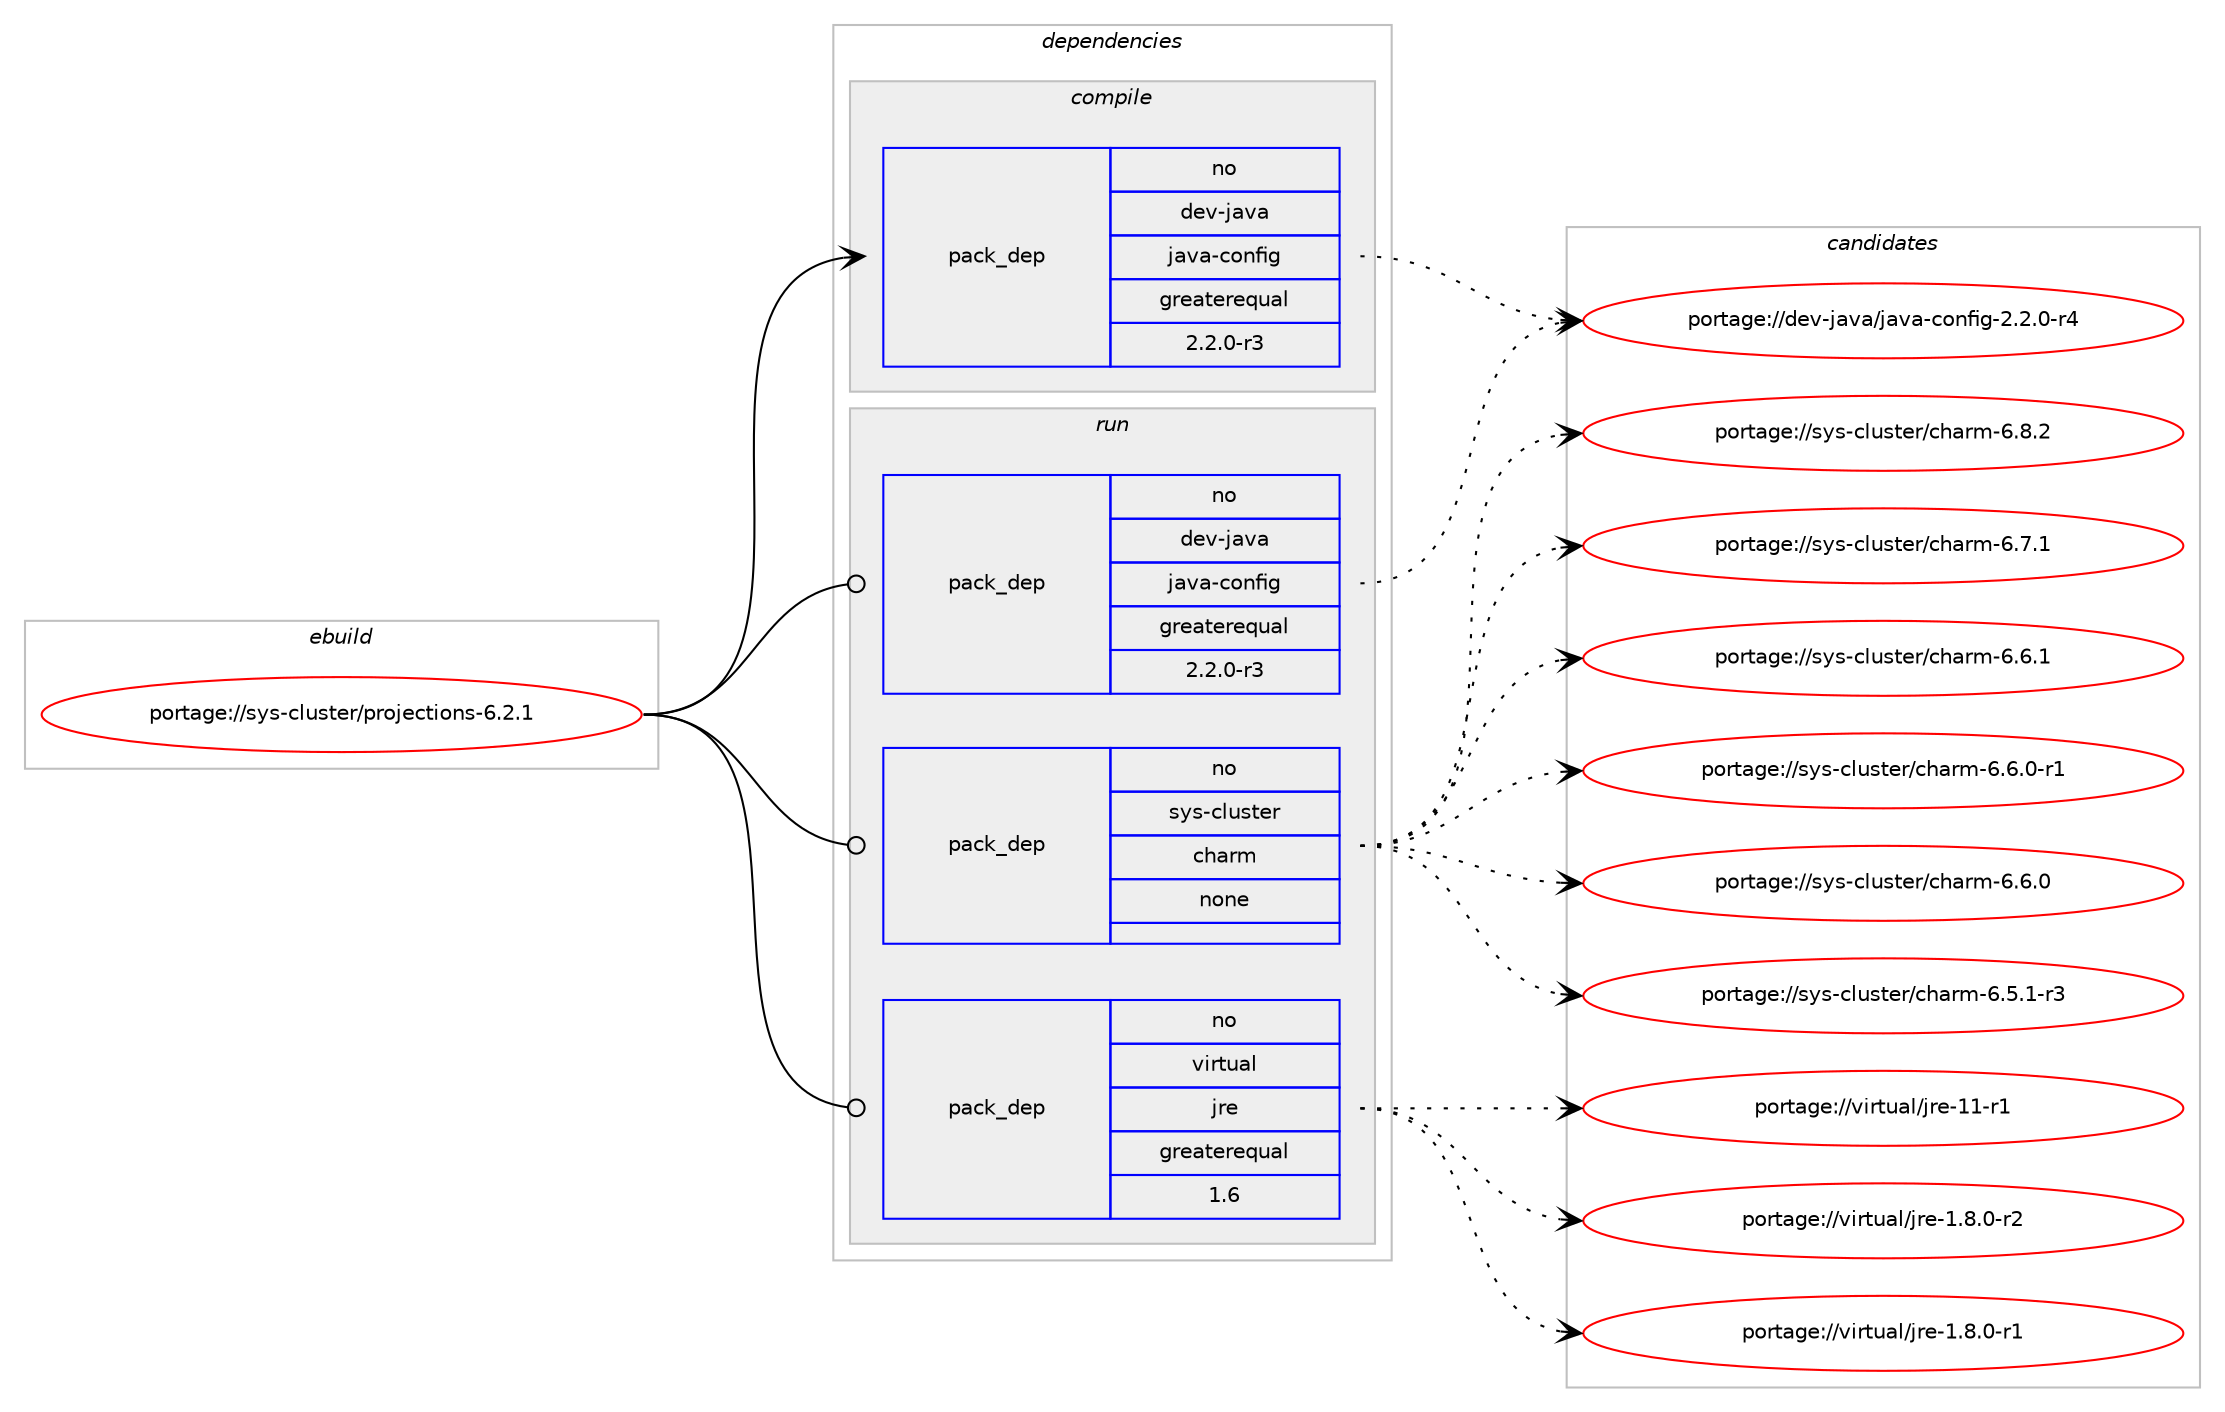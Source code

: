 digraph prolog {

# *************
# Graph options
# *************

newrank=true;
concentrate=true;
compound=true;
graph [rankdir=LR,fontname=Helvetica,fontsize=10,ranksep=1.5];#, ranksep=2.5, nodesep=0.2];
edge  [arrowhead=vee];
node  [fontname=Helvetica,fontsize=10];

# **********
# The ebuild
# **********

subgraph cluster_leftcol {
color=gray;
rank=same;
label=<<i>ebuild</i>>;
id [label="portage://sys-cluster/projections-6.2.1", color=red, width=4, href="../sys-cluster/projections-6.2.1.svg"];
}

# ****************
# The dependencies
# ****************

subgraph cluster_midcol {
color=gray;
label=<<i>dependencies</i>>;
subgraph cluster_compile {
fillcolor="#eeeeee";
style=filled;
label=<<i>compile</i>>;
subgraph pack41278 {
dependency53192 [label=<<TABLE BORDER="0" CELLBORDER="1" CELLSPACING="0" CELLPADDING="4" WIDTH="220"><TR><TD ROWSPAN="6" CELLPADDING="30">pack_dep</TD></TR><TR><TD WIDTH="110">no</TD></TR><TR><TD>dev-java</TD></TR><TR><TD>java-config</TD></TR><TR><TD>greaterequal</TD></TR><TR><TD>2.2.0-r3</TD></TR></TABLE>>, shape=none, color=blue];
}
id:e -> dependency53192:w [weight=20,style="solid",arrowhead="vee"];
}
subgraph cluster_compileandrun {
fillcolor="#eeeeee";
style=filled;
label=<<i>compile and run</i>>;
}
subgraph cluster_run {
fillcolor="#eeeeee";
style=filled;
label=<<i>run</i>>;
subgraph pack41279 {
dependency53193 [label=<<TABLE BORDER="0" CELLBORDER="1" CELLSPACING="0" CELLPADDING="4" WIDTH="220"><TR><TD ROWSPAN="6" CELLPADDING="30">pack_dep</TD></TR><TR><TD WIDTH="110">no</TD></TR><TR><TD>dev-java</TD></TR><TR><TD>java-config</TD></TR><TR><TD>greaterequal</TD></TR><TR><TD>2.2.0-r3</TD></TR></TABLE>>, shape=none, color=blue];
}
id:e -> dependency53193:w [weight=20,style="solid",arrowhead="odot"];
subgraph pack41280 {
dependency53194 [label=<<TABLE BORDER="0" CELLBORDER="1" CELLSPACING="0" CELLPADDING="4" WIDTH="220"><TR><TD ROWSPAN="6" CELLPADDING="30">pack_dep</TD></TR><TR><TD WIDTH="110">no</TD></TR><TR><TD>sys-cluster</TD></TR><TR><TD>charm</TD></TR><TR><TD>none</TD></TR><TR><TD></TD></TR></TABLE>>, shape=none, color=blue];
}
id:e -> dependency53194:w [weight=20,style="solid",arrowhead="odot"];
subgraph pack41281 {
dependency53195 [label=<<TABLE BORDER="0" CELLBORDER="1" CELLSPACING="0" CELLPADDING="4" WIDTH="220"><TR><TD ROWSPAN="6" CELLPADDING="30">pack_dep</TD></TR><TR><TD WIDTH="110">no</TD></TR><TR><TD>virtual</TD></TR><TR><TD>jre</TD></TR><TR><TD>greaterequal</TD></TR><TR><TD>1.6</TD></TR></TABLE>>, shape=none, color=blue];
}
id:e -> dependency53195:w [weight=20,style="solid",arrowhead="odot"];
}
}

# **************
# The candidates
# **************

subgraph cluster_choices {
rank=same;
color=gray;
label=<<i>candidates</i>>;

subgraph choice41278 {
color=black;
nodesep=1;
choice10010111845106971189747106971189745991111101021051034550465046484511452 [label="portage://dev-java/java-config-2.2.0-r4", color=red, width=4,href="../dev-java/java-config-2.2.0-r4.svg"];
dependency53192:e -> choice10010111845106971189747106971189745991111101021051034550465046484511452:w [style=dotted,weight="100"];
}
subgraph choice41279 {
color=black;
nodesep=1;
choice10010111845106971189747106971189745991111101021051034550465046484511452 [label="portage://dev-java/java-config-2.2.0-r4", color=red, width=4,href="../dev-java/java-config-2.2.0-r4.svg"];
dependency53193:e -> choice10010111845106971189747106971189745991111101021051034550465046484511452:w [style=dotted,weight="100"];
}
subgraph choice41280 {
color=black;
nodesep=1;
choice1151211154599108117115116101114479910497114109455446564650 [label="portage://sys-cluster/charm-6.8.2", color=red, width=4,href="../sys-cluster/charm-6.8.2.svg"];
choice1151211154599108117115116101114479910497114109455446554649 [label="portage://sys-cluster/charm-6.7.1", color=red, width=4,href="../sys-cluster/charm-6.7.1.svg"];
choice1151211154599108117115116101114479910497114109455446544649 [label="portage://sys-cluster/charm-6.6.1", color=red, width=4,href="../sys-cluster/charm-6.6.1.svg"];
choice11512111545991081171151161011144799104971141094554465446484511449 [label="portage://sys-cluster/charm-6.6.0-r1", color=red, width=4,href="../sys-cluster/charm-6.6.0-r1.svg"];
choice1151211154599108117115116101114479910497114109455446544648 [label="portage://sys-cluster/charm-6.6.0", color=red, width=4,href="../sys-cluster/charm-6.6.0.svg"];
choice11512111545991081171151161011144799104971141094554465346494511451 [label="portage://sys-cluster/charm-6.5.1-r3", color=red, width=4,href="../sys-cluster/charm-6.5.1-r3.svg"];
dependency53194:e -> choice1151211154599108117115116101114479910497114109455446564650:w [style=dotted,weight="100"];
dependency53194:e -> choice1151211154599108117115116101114479910497114109455446554649:w [style=dotted,weight="100"];
dependency53194:e -> choice1151211154599108117115116101114479910497114109455446544649:w [style=dotted,weight="100"];
dependency53194:e -> choice11512111545991081171151161011144799104971141094554465446484511449:w [style=dotted,weight="100"];
dependency53194:e -> choice1151211154599108117115116101114479910497114109455446544648:w [style=dotted,weight="100"];
dependency53194:e -> choice11512111545991081171151161011144799104971141094554465346494511451:w [style=dotted,weight="100"];
}
subgraph choice41281 {
color=black;
nodesep=1;
choice11810511411611797108471061141014549494511449 [label="portage://virtual/jre-11-r1", color=red, width=4,href="../virtual/jre-11-r1.svg"];
choice11810511411611797108471061141014549465646484511450 [label="portage://virtual/jre-1.8.0-r2", color=red, width=4,href="../virtual/jre-1.8.0-r2.svg"];
choice11810511411611797108471061141014549465646484511449 [label="portage://virtual/jre-1.8.0-r1", color=red, width=4,href="../virtual/jre-1.8.0-r1.svg"];
dependency53195:e -> choice11810511411611797108471061141014549494511449:w [style=dotted,weight="100"];
dependency53195:e -> choice11810511411611797108471061141014549465646484511450:w [style=dotted,weight="100"];
dependency53195:e -> choice11810511411611797108471061141014549465646484511449:w [style=dotted,weight="100"];
}
}

}
